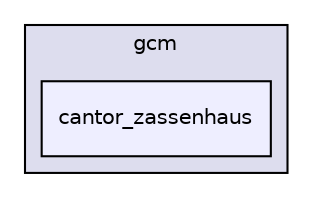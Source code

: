 digraph "include/gcm/cantor_zassenhaus" {
  compound=true
  node [ fontsize="10", fontname="Helvetica"];
  edge [ labelfontsize="10", labelfontname="Helvetica"];
  subgraph clusterdir_436e8b0d3c1dda1ecf413038b91ae069 {
    graph [ bgcolor="#ddddee", pencolor="black", label="gcm" fontname="Helvetica", fontsize="10", URL="dir_436e8b0d3c1dda1ecf413038b91ae069.html"]
  dir_7c1fcf343f659dba4bbd4da8d77a8818 [shape=box, label="cantor_zassenhaus", style="filled", fillcolor="#eeeeff", pencolor="black", URL="dir_7c1fcf343f659dba4bbd4da8d77a8818.html"];
  }
}
